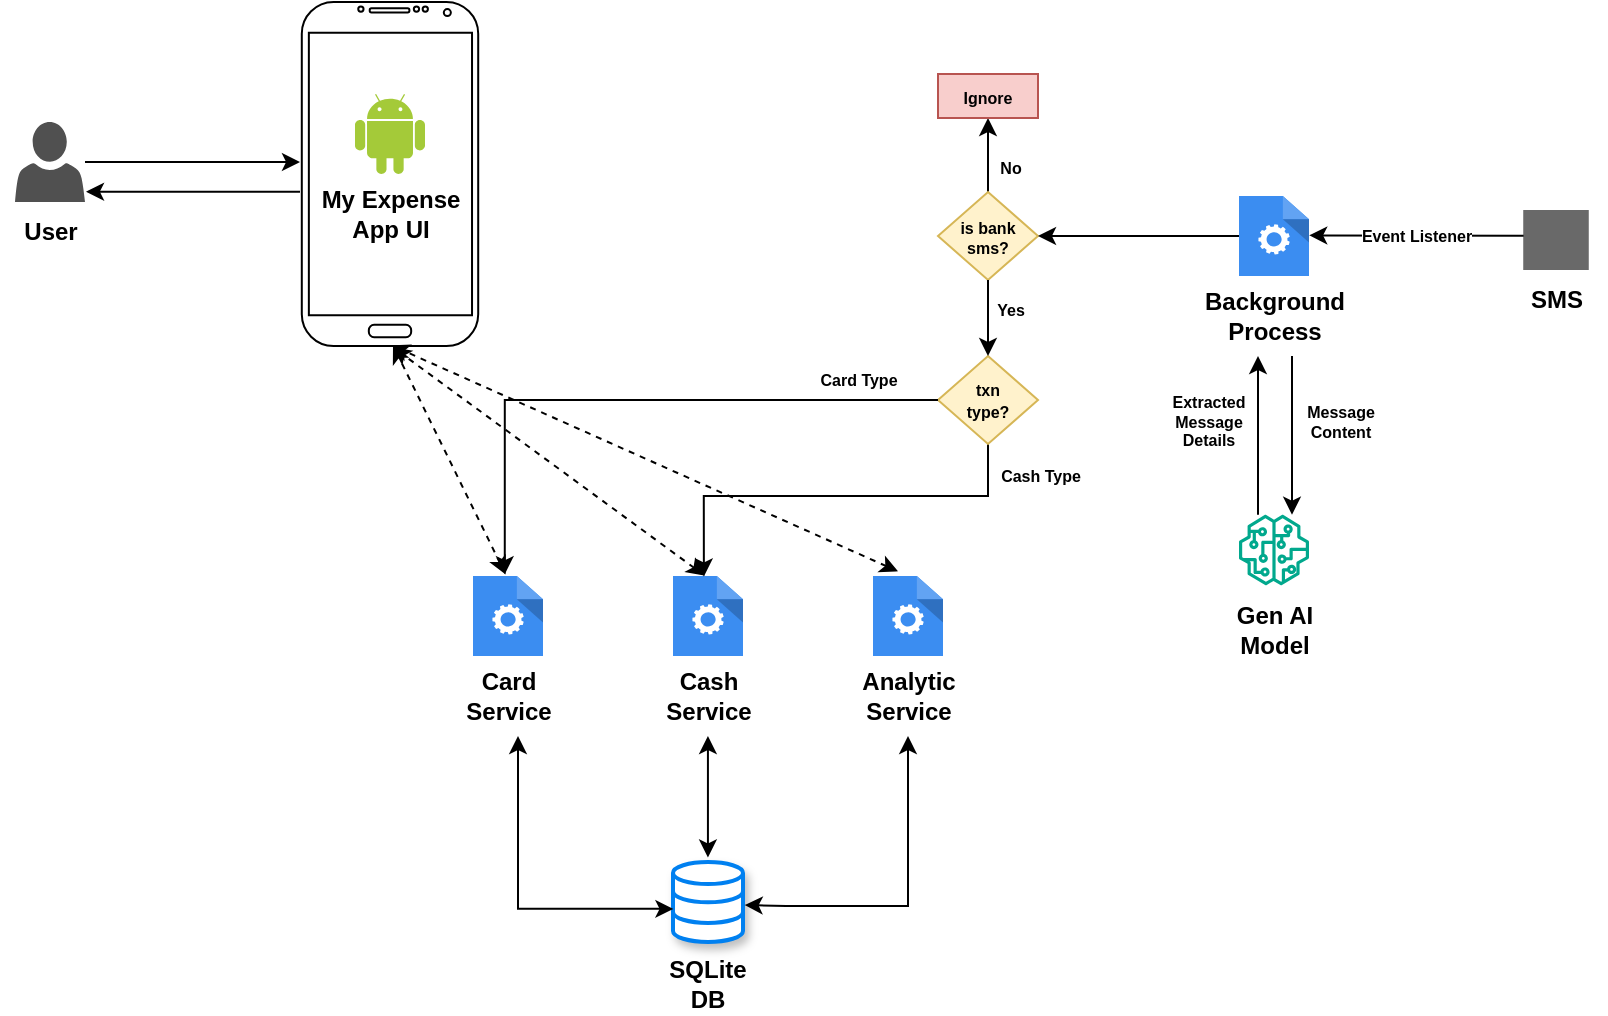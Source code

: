 <mxfile version="27.1.6">
  <diagram name="Page-1" id="lKizJ39WhizE8Euct69D">
    <mxGraphModel dx="1098" dy="624" grid="1" gridSize="10" guides="1" tooltips="1" connect="1" arrows="1" fold="1" page="1" pageScale="1" pageWidth="850" pageHeight="1100" math="0" shadow="0">
      <root>
        <mxCell id="0" />
        <mxCell id="1" parent="0" />
        <mxCell id="m22Obmv3goD1-djp9j3c-3" value="" style="group" parent="1" vertex="1" connectable="0">
          <mxGeometry x="355" y="483" width="60" height="76" as="geometry" />
        </mxCell>
        <mxCell id="m22Obmv3goD1-djp9j3c-1" value="" style="html=1;verticalLabelPosition=bottom;align=center;labelBackgroundColor=#ffffff;verticalAlign=top;strokeWidth=2;strokeColor=#0080F0;shadow=1;dashed=0;shape=mxgraph.ios7.icons.data;" parent="m22Obmv3goD1-djp9j3c-3" vertex="1">
          <mxGeometry x="12.5" width="35" height="40" as="geometry" />
        </mxCell>
        <mxCell id="m22Obmv3goD1-djp9j3c-2" value="SQLite DB" style="text;html=1;align=center;verticalAlign=middle;whiteSpace=wrap;rounded=0;fontStyle=1" parent="m22Obmv3goD1-djp9j3c-3" vertex="1">
          <mxGeometry y="46" width="60" height="30" as="geometry" />
        </mxCell>
        <mxCell id="m22Obmv3goD1-djp9j3c-6" value="" style="group" parent="1" vertex="1" connectable="0">
          <mxGeometry x="623" y="150" width="90" height="80" as="geometry" />
        </mxCell>
        <mxCell id="m22Obmv3goD1-djp9j3c-4" value="" style="sketch=0;html=1;strokeColor=none;shadow=0;fillColor=#3B8DF1;verticalAlign=top;labelPosition=center;verticalLabelPosition=bottom;shape=mxgraph.gcp2.process" parent="m22Obmv3goD1-djp9j3c-6" vertex="1">
          <mxGeometry x="27.5" width="35" height="40" as="geometry" />
        </mxCell>
        <mxCell id="m22Obmv3goD1-djp9j3c-5" value="&lt;b&gt;Background&lt;/b&gt;&lt;div&gt;&lt;b&gt;Process&lt;/b&gt;&lt;/div&gt;" style="text;html=1;align=center;verticalAlign=middle;resizable=0;points=[];autosize=1;strokeColor=none;fillColor=none;" parent="m22Obmv3goD1-djp9j3c-6" vertex="1">
          <mxGeometry y="40" width="90" height="40" as="geometry" />
        </mxCell>
        <mxCell id="zxf6L_KZFqAJSKNjvlDu-6" value="" style="group" vertex="1" connectable="0" parent="1">
          <mxGeometry x="784" y="157" width="50" height="60" as="geometry" />
        </mxCell>
        <mxCell id="m22Obmv3goD1-djp9j3c-7" value="" style="points=[];aspect=fixed;html=1;align=center;shadow=0;dashed=0;fillColor=#696969;strokeColor=none;shape=mxgraph.alibaba_cloud.sms_short_message_service;" parent="zxf6L_KZFqAJSKNjvlDu-6" vertex="1">
          <mxGeometry x="8.62" width="32.76" height="30" as="geometry" />
        </mxCell>
        <mxCell id="m22Obmv3goD1-djp9j3c-8" value="&lt;b&gt;SMS&lt;/b&gt;" style="text;html=1;align=center;verticalAlign=middle;resizable=0;points=[];autosize=1;strokeColor=none;fillColor=none;" parent="zxf6L_KZFqAJSKNjvlDu-6" vertex="1">
          <mxGeometry y="30" width="50" height="30" as="geometry" />
        </mxCell>
        <mxCell id="zxf6L_KZFqAJSKNjvlDu-9" value="" style="group" vertex="1" connectable="0" parent="1">
          <mxGeometry x="31" y="73" width="50" height="70" as="geometry" />
        </mxCell>
        <mxCell id="zxf6L_KZFqAJSKNjvlDu-22" style="edgeStyle=orthogonalEdgeStyle;rounded=0;orthogonalLoop=1;jettySize=auto;html=1;" edge="1" parent="zxf6L_KZFqAJSKNjvlDu-9" source="zxf6L_KZFqAJSKNjvlDu-7">
          <mxGeometry relative="1" as="geometry">
            <mxPoint x="150" y="60" as="targetPoint" />
          </mxGeometry>
        </mxCell>
        <mxCell id="zxf6L_KZFqAJSKNjvlDu-7" value="" style="sketch=0;pointerEvents=1;shadow=0;dashed=0;html=1;strokeColor=none;fillColor=#505050;labelPosition=center;verticalLabelPosition=bottom;verticalAlign=top;outlineConnect=0;align=center;shape=mxgraph.office.users.user;" vertex="1" parent="zxf6L_KZFqAJSKNjvlDu-9">
          <mxGeometry x="7.5" y="40" width="35" height="40" as="geometry" />
        </mxCell>
        <mxCell id="zxf6L_KZFqAJSKNjvlDu-8" value="&lt;b&gt;User&lt;/b&gt;" style="text;html=1;align=center;verticalAlign=middle;resizable=0;points=[];autosize=1;strokeColor=none;fillColor=none;" vertex="1" parent="zxf6L_KZFqAJSKNjvlDu-9">
          <mxGeometry y="80" width="50" height="30" as="geometry" />
        </mxCell>
        <mxCell id="zxf6L_KZFqAJSKNjvlDu-12" value="" style="group" vertex="1" connectable="0" parent="1">
          <mxGeometry x="638" y="307" width="60" height="80" as="geometry" />
        </mxCell>
        <mxCell id="zxf6L_KZFqAJSKNjvlDu-10" value="" style="sketch=0;outlineConnect=0;fontColor=#232F3E;gradientColor=none;fillColor=#01A88D;strokeColor=none;dashed=0;verticalLabelPosition=bottom;verticalAlign=top;align=center;html=1;fontSize=12;fontStyle=0;pointerEvents=1;shape=mxgraph.aws4.sagemaker_model;" vertex="1" parent="zxf6L_KZFqAJSKNjvlDu-12">
          <mxGeometry x="12.5" width="35" height="40" as="geometry" />
        </mxCell>
        <mxCell id="zxf6L_KZFqAJSKNjvlDu-11" value="&lt;b&gt;Gen AI&lt;/b&gt;&lt;div&gt;&lt;b&gt;Model&lt;/b&gt;&lt;/div&gt;" style="text;html=1;align=center;verticalAlign=middle;resizable=0;points=[];autosize=1;strokeColor=none;fillColor=none;" vertex="1" parent="zxf6L_KZFqAJSKNjvlDu-12">
          <mxGeometry y="40" width="60" height="40" as="geometry" />
        </mxCell>
        <mxCell id="zxf6L_KZFqAJSKNjvlDu-13" value="" style="group" vertex="1" connectable="0" parent="1">
          <mxGeometry x="240" y="340" width="90" height="80" as="geometry" />
        </mxCell>
        <mxCell id="zxf6L_KZFqAJSKNjvlDu-14" value="" style="sketch=0;html=1;strokeColor=none;shadow=0;fillColor=#3B8DF1;verticalAlign=top;labelPosition=center;verticalLabelPosition=bottom;shape=mxgraph.gcp2.process" vertex="1" parent="zxf6L_KZFqAJSKNjvlDu-13">
          <mxGeometry x="27.5" width="35" height="40" as="geometry" />
        </mxCell>
        <mxCell id="zxf6L_KZFqAJSKNjvlDu-15" value="&lt;b&gt;Card&lt;/b&gt;&lt;div&gt;&lt;b&gt;Service&lt;/b&gt;&lt;/div&gt;" style="text;html=1;align=center;verticalAlign=middle;resizable=0;points=[];autosize=1;strokeColor=none;fillColor=none;" vertex="1" parent="zxf6L_KZFqAJSKNjvlDu-13">
          <mxGeometry x="10" y="40" width="70" height="40" as="geometry" />
        </mxCell>
        <mxCell id="zxf6L_KZFqAJSKNjvlDu-16" value="" style="group" vertex="1" connectable="0" parent="1">
          <mxGeometry x="340" y="340" width="90" height="80" as="geometry" />
        </mxCell>
        <mxCell id="zxf6L_KZFqAJSKNjvlDu-17" value="" style="sketch=0;html=1;strokeColor=none;shadow=0;fillColor=#3B8DF1;verticalAlign=top;labelPosition=center;verticalLabelPosition=bottom;shape=mxgraph.gcp2.process" vertex="1" parent="zxf6L_KZFqAJSKNjvlDu-16">
          <mxGeometry x="27.5" width="35" height="40" as="geometry" />
        </mxCell>
        <mxCell id="zxf6L_KZFqAJSKNjvlDu-18" value="&lt;b&gt;Cash&lt;/b&gt;&lt;div&gt;&lt;b&gt;Service&lt;/b&gt;&lt;/div&gt;" style="text;html=1;align=center;verticalAlign=middle;resizable=0;points=[];autosize=1;strokeColor=none;fillColor=none;" vertex="1" parent="zxf6L_KZFqAJSKNjvlDu-16">
          <mxGeometry x="10" y="40" width="70" height="40" as="geometry" />
        </mxCell>
        <mxCell id="zxf6L_KZFqAJSKNjvlDu-19" value="" style="group" vertex="1" connectable="0" parent="1">
          <mxGeometry x="440" y="340" width="90" height="80" as="geometry" />
        </mxCell>
        <mxCell id="zxf6L_KZFqAJSKNjvlDu-20" value="" style="sketch=0;html=1;strokeColor=none;shadow=0;fillColor=#3B8DF1;verticalAlign=top;labelPosition=center;verticalLabelPosition=bottom;shape=mxgraph.gcp2.process" vertex="1" parent="zxf6L_KZFqAJSKNjvlDu-19">
          <mxGeometry x="27.5" width="35" height="40" as="geometry" />
        </mxCell>
        <mxCell id="zxf6L_KZFqAJSKNjvlDu-21" value="&lt;b&gt;Analytic&lt;/b&gt;&lt;div&gt;&lt;b&gt;Service&lt;/b&gt;&lt;/div&gt;" style="text;html=1;align=center;verticalAlign=middle;resizable=0;points=[];autosize=1;strokeColor=none;fillColor=none;" vertex="1" parent="zxf6L_KZFqAJSKNjvlDu-19">
          <mxGeometry x="10" y="40" width="70" height="40" as="geometry" />
        </mxCell>
        <mxCell id="zxf6L_KZFqAJSKNjvlDu-24" style="edgeStyle=orthogonalEdgeStyle;rounded=0;orthogonalLoop=1;jettySize=auto;html=1;startArrow=classic;startFill=1;endArrow=none;" edge="1" parent="1">
          <mxGeometry relative="1" as="geometry">
            <mxPoint x="181" y="147.83" as="targetPoint" />
            <mxPoint x="74" y="147.83" as="sourcePoint" />
          </mxGeometry>
        </mxCell>
        <mxCell id="zxf6L_KZFqAJSKNjvlDu-27" style="edgeStyle=orthogonalEdgeStyle;rounded=0;orthogonalLoop=1;jettySize=auto;html=1;" edge="1" parent="1">
          <mxGeometry relative="1" as="geometry">
            <mxPoint x="677" y="230" as="sourcePoint" />
            <mxPoint x="677" y="309.37" as="targetPoint" />
          </mxGeometry>
        </mxCell>
        <mxCell id="zxf6L_KZFqAJSKNjvlDu-28" style="edgeStyle=orthogonalEdgeStyle;rounded=0;orthogonalLoop=1;jettySize=auto;html=1;startArrow=classic;startFill=1;endArrow=none;" edge="1" parent="1">
          <mxGeometry relative="1" as="geometry">
            <mxPoint x="660" y="230" as="sourcePoint" />
            <mxPoint x="660" y="309.37" as="targetPoint" />
          </mxGeometry>
        </mxCell>
        <mxCell id="zxf6L_KZFqAJSKNjvlDu-36" value="" style="edgeStyle=orthogonalEdgeStyle;rounded=0;orthogonalLoop=1;jettySize=auto;html=1;" edge="1" parent="1" source="zxf6L_KZFqAJSKNjvlDu-29" target="zxf6L_KZFqAJSKNjvlDu-35">
          <mxGeometry relative="1" as="geometry" />
        </mxCell>
        <mxCell id="zxf6L_KZFqAJSKNjvlDu-29" value="&lt;div style=&quot;line-height: 80%;&quot;&gt;&lt;font style=&quot;font-size: 8px; line-height: 80%;&quot;&gt;&lt;b&gt;is bank&lt;/b&gt;&lt;/font&gt;&lt;div&gt;&lt;span style=&quot;background-color: transparent; color: light-dark(rgb(0, 0, 0), rgb(255, 255, 255));&quot;&gt;&lt;font style=&quot;font-size: 8px; line-height: 80%;&quot;&gt;&lt;b&gt;sms?&lt;/b&gt;&lt;/font&gt;&lt;/span&gt;&lt;/div&gt;&lt;/div&gt;" style="rhombus;whiteSpace=wrap;html=1;fillColor=#fff2cc;strokeColor=#d6b656;" vertex="1" parent="1">
          <mxGeometry x="500" y="148" width="50" height="44" as="geometry" />
        </mxCell>
        <mxCell id="zxf6L_KZFqAJSKNjvlDu-30" style="edgeStyle=orthogonalEdgeStyle;rounded=0;orthogonalLoop=1;jettySize=auto;html=1;entryX=1;entryY=0.5;entryDx=0;entryDy=0;" edge="1" parent="1" source="m22Obmv3goD1-djp9j3c-4" target="zxf6L_KZFqAJSKNjvlDu-29">
          <mxGeometry relative="1" as="geometry" />
        </mxCell>
        <mxCell id="zxf6L_KZFqAJSKNjvlDu-39" style="edgeStyle=orthogonalEdgeStyle;rounded=0;orthogonalLoop=1;jettySize=auto;html=1;entryX=0.441;entryY=0.005;entryDx=0;entryDy=0;entryPerimeter=0;" edge="1" parent="1" source="zxf6L_KZFqAJSKNjvlDu-31" target="zxf6L_KZFqAJSKNjvlDu-17">
          <mxGeometry relative="1" as="geometry">
            <mxPoint x="380" y="340" as="targetPoint" />
            <Array as="points">
              <mxPoint x="525" y="300" />
              <mxPoint x="383" y="300" />
            </Array>
          </mxGeometry>
        </mxCell>
        <mxCell id="zxf6L_KZFqAJSKNjvlDu-31" value="&lt;div style=&quot;line-height: 80%;&quot;&gt;&lt;span style=&quot;font-size: 8px;&quot;&gt;&lt;b&gt;txn&lt;/b&gt;&lt;/span&gt;&lt;/div&gt;&lt;div style=&quot;line-height: 80%;&quot;&gt;&lt;span style=&quot;font-size: 8px;&quot;&gt;&lt;b&gt;type?&lt;/b&gt;&lt;/span&gt;&lt;/div&gt;" style="rhombus;whiteSpace=wrap;html=1;fillColor=#fff2cc;strokeColor=#d6b656;" vertex="1" parent="1">
          <mxGeometry x="500" y="230" width="50" height="44" as="geometry" />
        </mxCell>
        <mxCell id="zxf6L_KZFqAJSKNjvlDu-32" style="edgeStyle=orthogonalEdgeStyle;rounded=0;orthogonalLoop=1;jettySize=auto;html=1;entryX=0.5;entryY=0;entryDx=0;entryDy=0;" edge="1" parent="1" source="zxf6L_KZFqAJSKNjvlDu-29" target="zxf6L_KZFqAJSKNjvlDu-31">
          <mxGeometry relative="1" as="geometry" />
        </mxCell>
        <mxCell id="zxf6L_KZFqAJSKNjvlDu-33" value="&lt;font style=&quot;font-size: 8px;&quot;&gt;&lt;b&gt;Yes&lt;/b&gt;&lt;/font&gt;" style="text;html=1;align=center;verticalAlign=middle;resizable=0;points=[];autosize=1;strokeColor=none;fillColor=none;" vertex="1" parent="1">
          <mxGeometry x="516" y="191" width="40" height="30" as="geometry" />
        </mxCell>
        <mxCell id="zxf6L_KZFqAJSKNjvlDu-35" value="&lt;b&gt;&lt;font style=&quot;font-size: 8px;&quot;&gt;Ignore&lt;/font&gt;&lt;/b&gt;" style="whiteSpace=wrap;html=1;fillColor=#f8cecc;strokeColor=#b85450;align=center;verticalAlign=middle;" vertex="1" parent="1">
          <mxGeometry x="500" y="89" width="50" height="22" as="geometry" />
        </mxCell>
        <mxCell id="zxf6L_KZFqAJSKNjvlDu-37" value="&lt;font style=&quot;font-size: 8px;&quot;&gt;&lt;b&gt;No&lt;/b&gt;&lt;/font&gt;" style="text;html=1;align=center;verticalAlign=middle;resizable=0;points=[];autosize=1;strokeColor=none;fillColor=none;" vertex="1" parent="1">
          <mxGeometry x="521" y="120" width="30" height="30" as="geometry" />
        </mxCell>
        <mxCell id="zxf6L_KZFqAJSKNjvlDu-38" style="edgeStyle=orthogonalEdgeStyle;rounded=0;orthogonalLoop=1;jettySize=auto;html=1;entryX=0.454;entryY=-0.023;entryDx=0;entryDy=0;entryPerimeter=0;" edge="1" parent="1" source="zxf6L_KZFqAJSKNjvlDu-31" target="zxf6L_KZFqAJSKNjvlDu-14">
          <mxGeometry relative="1" as="geometry" />
        </mxCell>
        <mxCell id="zxf6L_KZFqAJSKNjvlDu-40" value="&lt;div style=&quot;line-height: 80%;&quot;&gt;&lt;font style=&quot;font-size: 8px; line-height: 80%;&quot;&gt;&lt;b&gt;Card&amp;nbsp;&lt;/b&gt;&lt;/font&gt;&lt;b style=&quot;font-size: 8px; background-color: transparent; color: light-dark(rgb(0, 0, 0), rgb(255, 255, 255));&quot;&gt;Type&lt;/b&gt;&lt;/div&gt;" style="text;html=1;align=center;verticalAlign=middle;resizable=0;points=[];autosize=1;strokeColor=none;fillColor=none;" vertex="1" parent="1">
          <mxGeometry x="430" y="232" width="60" height="20" as="geometry" />
        </mxCell>
        <mxCell id="zxf6L_KZFqAJSKNjvlDu-41" value="&lt;div style=&quot;line-height: 80%;&quot;&gt;&lt;font style=&quot;font-size: 8px; line-height: 80%;&quot;&gt;&lt;b&gt;Cash&amp;nbsp;&lt;/b&gt;&lt;/font&gt;&lt;b style=&quot;font-size: 8px; background-color: transparent; color: light-dark(rgb(0, 0, 0), rgb(255, 255, 255));&quot;&gt;Type&lt;/b&gt;&lt;/div&gt;" style="text;html=1;align=center;verticalAlign=middle;resizable=0;points=[];autosize=1;strokeColor=none;fillColor=none;" vertex="1" parent="1">
          <mxGeometry x="521" y="280" width="60" height="20" as="geometry" />
        </mxCell>
        <mxCell id="zxf6L_KZFqAJSKNjvlDu-42" style="edgeStyle=orthogonalEdgeStyle;rounded=0;orthogonalLoop=1;jettySize=auto;html=1;entryX=0.006;entryY=0.586;entryDx=0;entryDy=0;entryPerimeter=0;startArrow=classic;startFill=1;" edge="1" parent="1" source="zxf6L_KZFqAJSKNjvlDu-15" target="m22Obmv3goD1-djp9j3c-1">
          <mxGeometry relative="1" as="geometry">
            <Array as="points">
              <mxPoint x="290" y="506" />
            </Array>
          </mxGeometry>
        </mxCell>
        <mxCell id="zxf6L_KZFqAJSKNjvlDu-45" style="edgeStyle=orthogonalEdgeStyle;rounded=0;orthogonalLoop=1;jettySize=auto;html=1;entryX=1.024;entryY=0.538;entryDx=0;entryDy=0;entryPerimeter=0;startArrow=classic;startFill=1;" edge="1" parent="1" source="zxf6L_KZFqAJSKNjvlDu-21" target="m22Obmv3goD1-djp9j3c-1">
          <mxGeometry relative="1" as="geometry">
            <Array as="points">
              <mxPoint x="485" y="505" />
              <mxPoint x="424" y="505" />
            </Array>
          </mxGeometry>
        </mxCell>
        <mxCell id="zxf6L_KZFqAJSKNjvlDu-48" style="edgeStyle=orthogonalEdgeStyle;rounded=0;orthogonalLoop=1;jettySize=auto;html=1;entryX=0.499;entryY=-0.057;entryDx=0;entryDy=0;entryPerimeter=0;startArrow=classic;startFill=1;" edge="1" parent="1" source="zxf6L_KZFqAJSKNjvlDu-18" target="m22Obmv3goD1-djp9j3c-1">
          <mxGeometry relative="1" as="geometry">
            <mxPoint x="385" y="480" as="targetPoint" />
          </mxGeometry>
        </mxCell>
        <mxCell id="zxf6L_KZFqAJSKNjvlDu-49" value="" style="endArrow=none;html=1;rounded=0;startArrow=classic;startFill=1;entryX=0.006;entryY=0.429;entryDx=0;entryDy=0;entryPerimeter=0;exitX=1.003;exitY=0.492;exitDx=0;exitDy=0;exitPerimeter=0;" edge="1" parent="1" source="m22Obmv3goD1-djp9j3c-4" target="m22Obmv3goD1-djp9j3c-7">
          <mxGeometry relative="1" as="geometry">
            <mxPoint x="690" y="170" as="sourcePoint" />
            <mxPoint x="785.5" y="169.76" as="targetPoint" />
          </mxGeometry>
        </mxCell>
        <mxCell id="zxf6L_KZFqAJSKNjvlDu-50" value="&lt;font&gt;&lt;b&gt;Event Listener&lt;/b&gt;&lt;/font&gt;" style="edgeLabel;resizable=0;html=1;;align=center;verticalAlign=middle;fontSize=8;" connectable="0" vertex="1" parent="zxf6L_KZFqAJSKNjvlDu-49">
          <mxGeometry relative="1" as="geometry" />
        </mxCell>
        <mxCell id="zxf6L_KZFqAJSKNjvlDu-56" value="" style="group" vertex="1" connectable="0" parent="1">
          <mxGeometry x="181" y="53" width="90" height="172" as="geometry" />
        </mxCell>
        <mxCell id="zxf6L_KZFqAJSKNjvlDu-3" value="" style="verticalLabelPosition=bottom;verticalAlign=top;html=1;shadow=0;dashed=0;strokeWidth=1;shape=mxgraph.android.phone2;strokeColor=#000000;" vertex="1" parent="zxf6L_KZFqAJSKNjvlDu-56">
          <mxGeometry x="0.9" width="88.2" height="172" as="geometry" />
        </mxCell>
        <mxCell id="zxf6L_KZFqAJSKNjvlDu-4" value="" style="group" vertex="1" connectable="0" parent="zxf6L_KZFqAJSKNjvlDu-56">
          <mxGeometry y="46" width="90" height="80" as="geometry" />
        </mxCell>
        <mxCell id="zxf6L_KZFqAJSKNjvlDu-1" value="" style="dashed=0;outlineConnect=0;html=1;align=center;labelPosition=center;verticalLabelPosition=bottom;verticalAlign=top;shape=mxgraph.weblogos.android;fillColor=#A4CA39;strokeColor=none" vertex="1" parent="zxf6L_KZFqAJSKNjvlDu-4">
          <mxGeometry x="27.5" width="35" height="40" as="geometry" />
        </mxCell>
        <mxCell id="zxf6L_KZFqAJSKNjvlDu-2" value="&lt;b&gt;My Expense&lt;/b&gt;&lt;div&gt;&lt;b&gt;App UI&lt;/b&gt;&lt;/div&gt;" style="text;html=1;align=center;verticalAlign=middle;resizable=0;points=[];autosize=1;strokeColor=none;fillColor=none;" vertex="1" parent="zxf6L_KZFqAJSKNjvlDu-4">
          <mxGeometry y="40" width="90" height="40" as="geometry" />
        </mxCell>
        <mxCell id="zxf6L_KZFqAJSKNjvlDu-60" value="" style="endArrow=classic;dashed=1;html=1;rounded=0;exitX=0.357;exitY=-0.058;exitDx=0;exitDy=0;exitPerimeter=0;entryX=0.508;entryY=0.998;entryDx=0;entryDy=0;entryPerimeter=0;startArrow=classic;startFill=1;endFill=1;" edge="1" parent="1" source="zxf6L_KZFqAJSKNjvlDu-20" target="zxf6L_KZFqAJSKNjvlDu-3">
          <mxGeometry width="50" height="50" relative="1" as="geometry">
            <mxPoint x="360" y="330" as="sourcePoint" />
            <mxPoint x="230" y="230" as="targetPoint" />
          </mxGeometry>
        </mxCell>
        <mxCell id="zxf6L_KZFqAJSKNjvlDu-61" value="" style="endArrow=classic;dashed=1;html=1;rounded=0;exitX=0.452;exitY=-0.006;exitDx=0;exitDy=0;exitPerimeter=0;entryX=0.517;entryY=1.004;entryDx=0;entryDy=0;entryPerimeter=0;startArrow=classic;startFill=1;endFill=1;" edge="1" parent="1" source="zxf6L_KZFqAJSKNjvlDu-17" target="zxf6L_KZFqAJSKNjvlDu-3">
          <mxGeometry width="50" height="50" relative="1" as="geometry">
            <mxPoint x="473" y="373" as="sourcePoint" />
            <mxPoint x="220" y="260" as="targetPoint" />
          </mxGeometry>
        </mxCell>
        <mxCell id="zxf6L_KZFqAJSKNjvlDu-62" value="" style="endArrow=classic;dashed=1;html=1;rounded=0;exitX=0.466;exitY=-0.02;exitDx=0;exitDy=0;exitPerimeter=0;entryX=0.517;entryY=0.998;entryDx=0;entryDy=0;entryPerimeter=0;startArrow=classic;startFill=1;endFill=1;" edge="1" parent="1" source="zxf6L_KZFqAJSKNjvlDu-14" target="zxf6L_KZFqAJSKNjvlDu-3">
          <mxGeometry width="50" height="50" relative="1" as="geometry">
            <mxPoint x="436" y="394" as="sourcePoint" />
            <mxPoint x="280" y="280" as="targetPoint" />
          </mxGeometry>
        </mxCell>
        <mxCell id="zxf6L_KZFqAJSKNjvlDu-64" value="Message&lt;div&gt;Content&lt;/div&gt;" style="text;html=1;align=center;verticalAlign=middle;resizable=0;points=[];autosize=1;strokeColor=none;fillColor=none;fontStyle=1;fontSize=8;" vertex="1" parent="1">
          <mxGeometry x="671" y="248" width="60" height="30" as="geometry" />
        </mxCell>
        <mxCell id="zxf6L_KZFqAJSKNjvlDu-65" value="&lt;div&gt;Extracted&lt;/div&gt;Message&lt;div&gt;Details&lt;/div&gt;" style="text;html=1;align=center;verticalAlign=middle;resizable=0;points=[];autosize=1;strokeColor=none;fillColor=none;fontStyle=1;fontSize=8;" vertex="1" parent="1">
          <mxGeometry x="605" y="243" width="60" height="40" as="geometry" />
        </mxCell>
      </root>
    </mxGraphModel>
  </diagram>
</mxfile>
